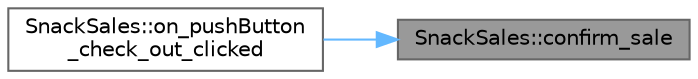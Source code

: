 digraph "SnackSales::confirm_sale"
{
 // LATEX_PDF_SIZE
  bgcolor="transparent";
  edge [fontname=Helvetica,fontsize=10,labelfontname=Helvetica,labelfontsize=10];
  node [fontname=Helvetica,fontsize=10,shape=box,height=0.2,width=0.4];
  rankdir="RL";
  Node1 [id="Node000001",label="SnackSales::confirm_sale",height=0.2,width=0.4,color="gray40", fillcolor="grey60", style="filled", fontcolor="black",tooltip="This function confirms the sale and adds it to the database."];
  Node1 -> Node2 [id="edge1_Node000001_Node000002",dir="back",color="steelblue1",style="solid",tooltip=" "];
  Node2 [id="Node000002",label="SnackSales::on_pushButton\l_check_out_clicked",height=0.2,width=0.4,color="grey40", fillcolor="white", style="filled",URL="$class_snack_sales.html#a93cfade756b20443236ebdd61ca3e2fe",tooltip="This function checks if cart is empty, if so returs to employee page after users confirmation."];
}
